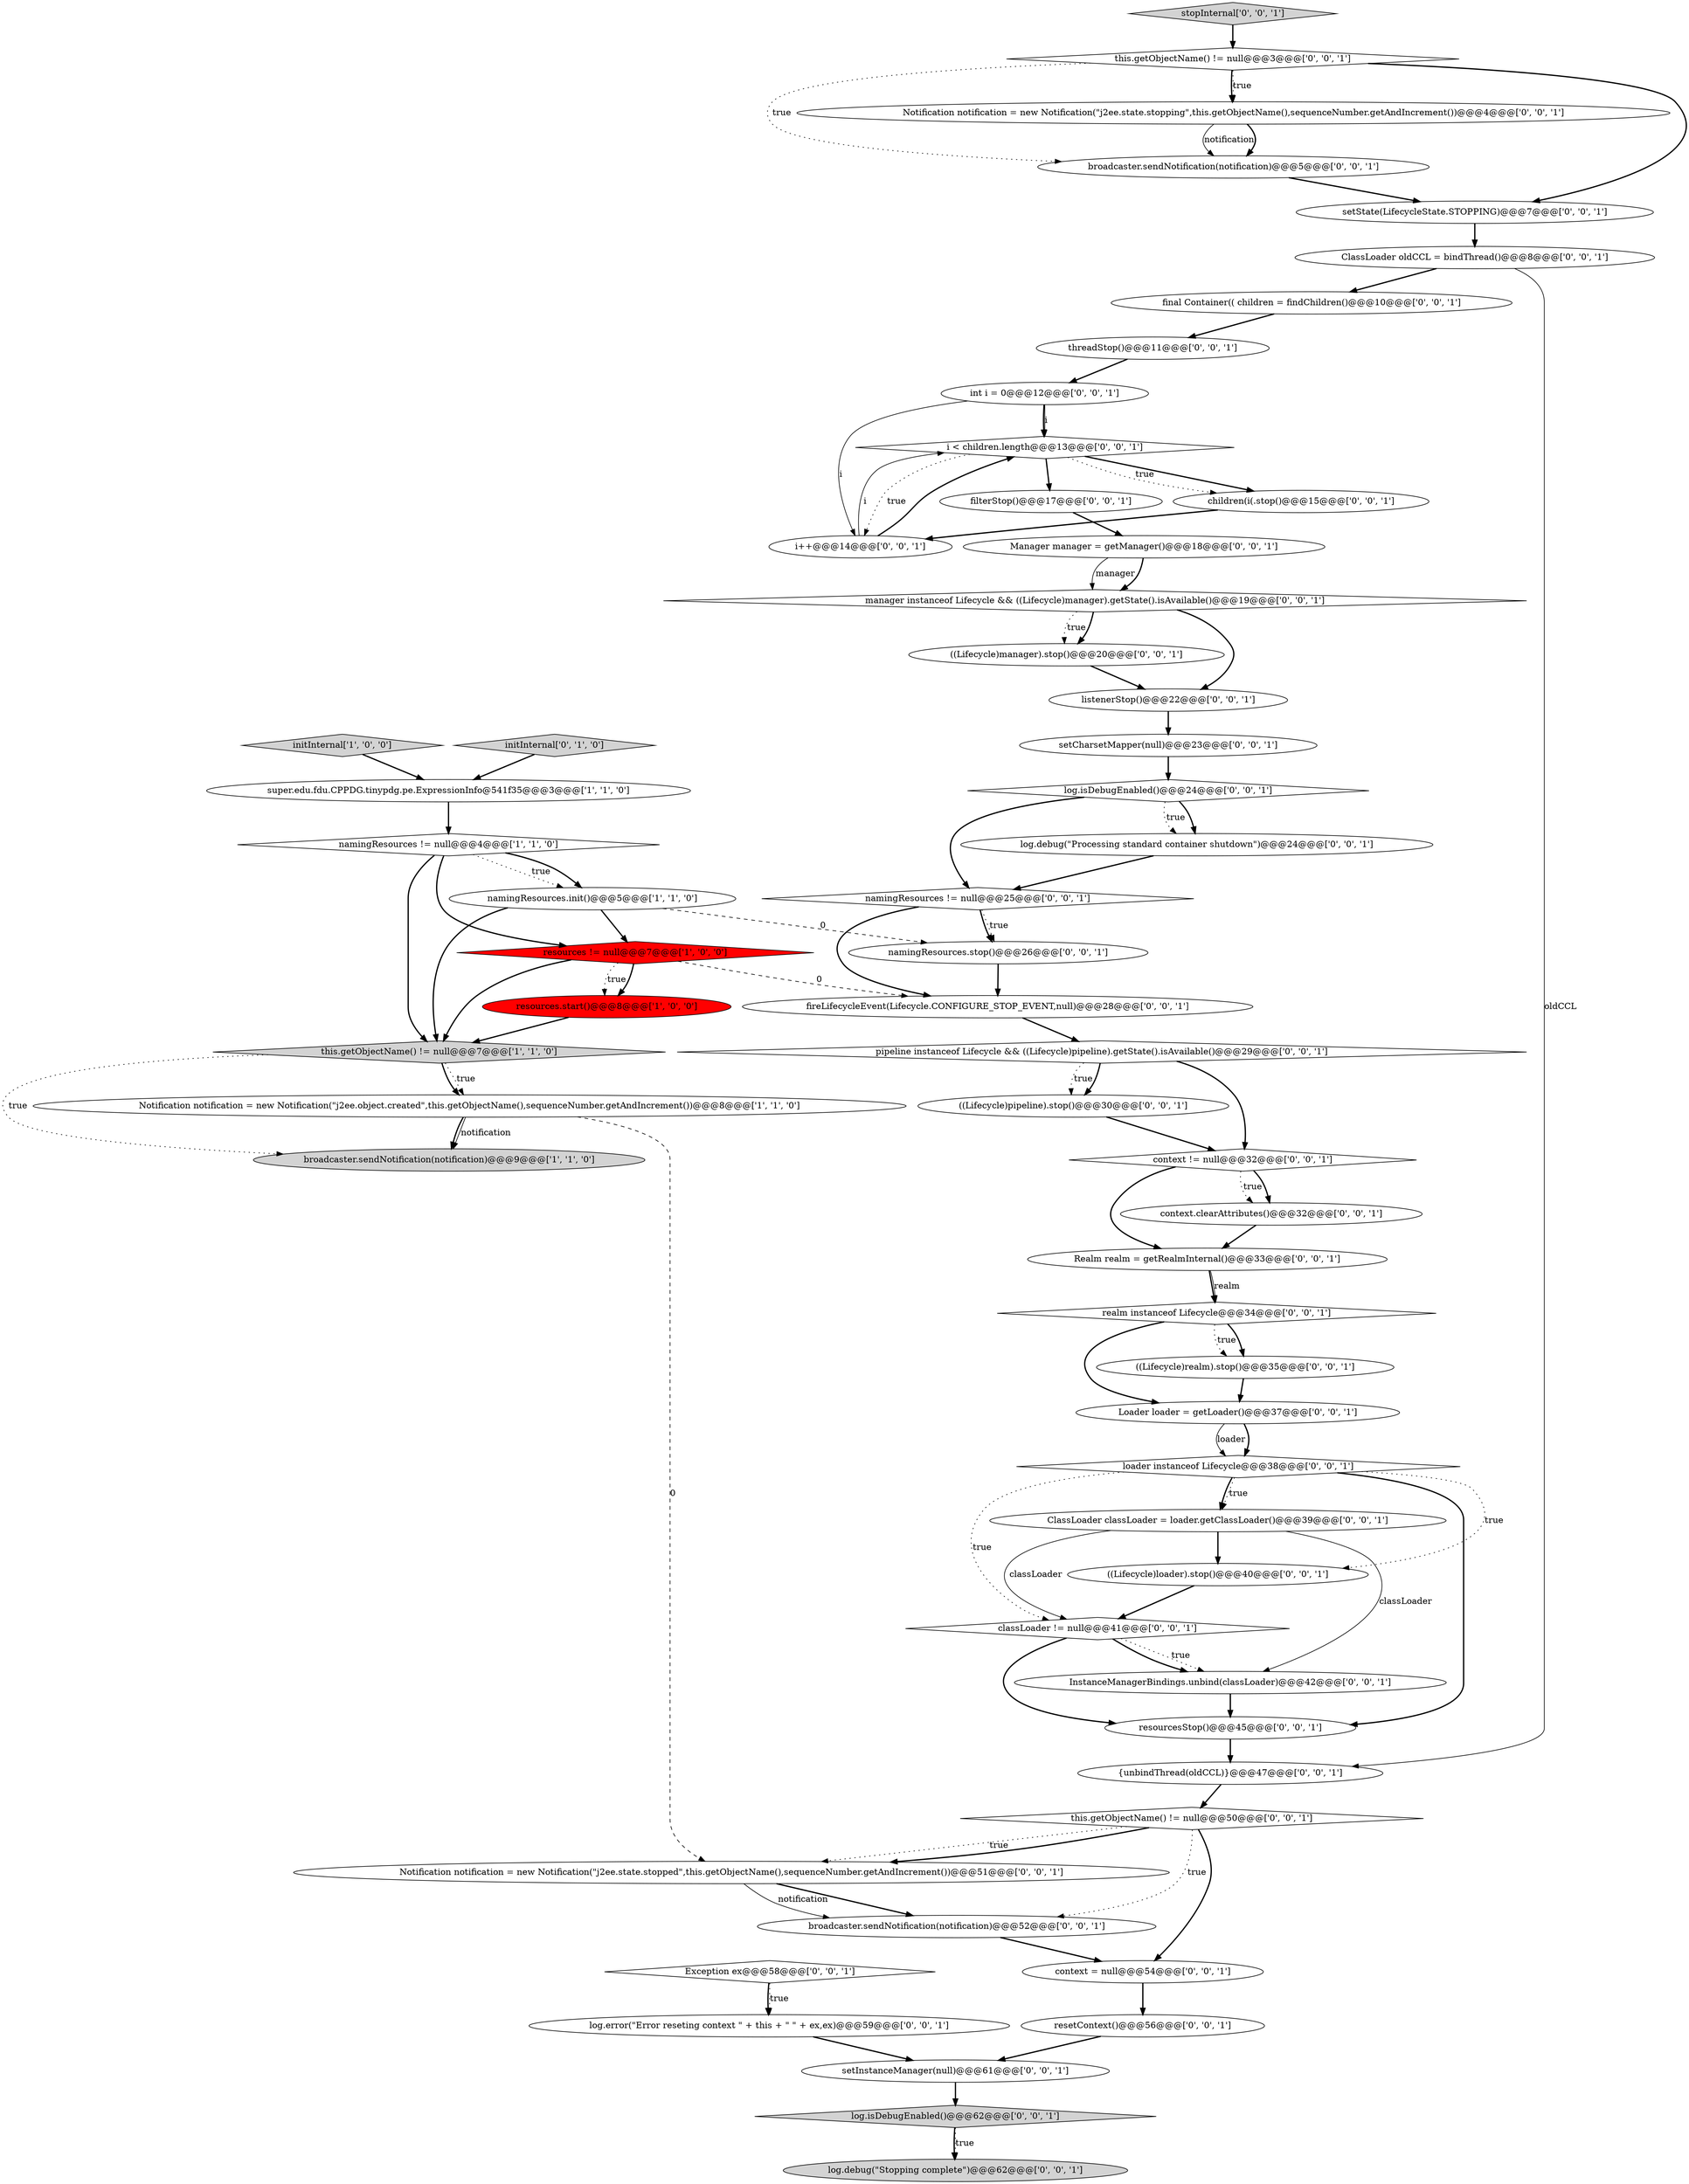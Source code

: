 digraph {
46 [style = filled, label = "i < children.length@@@13@@@['0', '0', '1']", fillcolor = white, shape = diamond image = "AAA0AAABBB3BBB"];
1 [style = filled, label = "broadcaster.sendNotification(notification)@@@9@@@['1', '1', '0']", fillcolor = lightgray, shape = ellipse image = "AAA0AAABBB1BBB"];
2 [style = filled, label = "initInternal['1', '0', '0']", fillcolor = lightgray, shape = diamond image = "AAA0AAABBB1BBB"];
39 [style = filled, label = "{unbindThread(oldCCL)}@@@47@@@['0', '0', '1']", fillcolor = white, shape = ellipse image = "AAA0AAABBB3BBB"];
55 [style = filled, label = "this.getObjectName() != null@@@50@@@['0', '0', '1']", fillcolor = white, shape = diamond image = "AAA0AAABBB3BBB"];
48 [style = filled, label = "filterStop()@@@17@@@['0', '0', '1']", fillcolor = white, shape = ellipse image = "AAA0AAABBB3BBB"];
17 [style = filled, label = "Loader loader = getLoader()@@@37@@@['0', '0', '1']", fillcolor = white, shape = ellipse image = "AAA0AAABBB3BBB"];
38 [style = filled, label = "children(i(.stop()@@@15@@@['0', '0', '1']", fillcolor = white, shape = ellipse image = "AAA0AAABBB3BBB"];
50 [style = filled, label = "this.getObjectName() != null@@@3@@@['0', '0', '1']", fillcolor = white, shape = diamond image = "AAA0AAABBB3BBB"];
6 [style = filled, label = "this.getObjectName() != null@@@7@@@['1', '1', '0']", fillcolor = lightgray, shape = diamond image = "AAA0AAABBB1BBB"];
19 [style = filled, label = "((Lifecycle)pipeline).stop()@@@30@@@['0', '0', '1']", fillcolor = white, shape = ellipse image = "AAA0AAABBB3BBB"];
9 [style = filled, label = "initInternal['0', '1', '0']", fillcolor = lightgray, shape = diamond image = "AAA0AAABBB2BBB"];
10 [style = filled, label = "ClassLoader classLoader = loader.getClassLoader()@@@39@@@['0', '0', '1']", fillcolor = white, shape = ellipse image = "AAA0AAABBB3BBB"];
3 [style = filled, label = "super.edu.fdu.CPPDG.tinypdg.pe.ExpressionInfo@541f35@@@3@@@['1', '1', '0']", fillcolor = white, shape = ellipse image = "AAA0AAABBB1BBB"];
28 [style = filled, label = "setInstanceManager(null)@@@61@@@['0', '0', '1']", fillcolor = white, shape = ellipse image = "AAA0AAABBB3BBB"];
29 [style = filled, label = "ClassLoader oldCCL = bindThread()@@@8@@@['0', '0', '1']", fillcolor = white, shape = ellipse image = "AAA0AAABBB3BBB"];
22 [style = filled, label = "log.isDebugEnabled()@@@24@@@['0', '0', '1']", fillcolor = white, shape = diamond image = "AAA0AAABBB3BBB"];
40 [style = filled, label = "setCharsetMapper(null)@@@23@@@['0', '0', '1']", fillcolor = white, shape = ellipse image = "AAA0AAABBB3BBB"];
12 [style = filled, label = "InstanceManagerBindings.unbind(classLoader)@@@42@@@['0', '0', '1']", fillcolor = white, shape = ellipse image = "AAA0AAABBB3BBB"];
31 [style = filled, label = "manager instanceof Lifecycle && ((Lifecycle)manager).getState().isAvailable()@@@19@@@['0', '0', '1']", fillcolor = white, shape = diamond image = "AAA0AAABBB3BBB"];
36 [style = filled, label = "loader instanceof Lifecycle@@@38@@@['0', '0', '1']", fillcolor = white, shape = diamond image = "AAA0AAABBB3BBB"];
54 [style = filled, label = "((Lifecycle)loader).stop()@@@40@@@['0', '0', '1']", fillcolor = white, shape = ellipse image = "AAA0AAABBB3BBB"];
7 [style = filled, label = "namingResources.init()@@@5@@@['1', '1', '0']", fillcolor = white, shape = ellipse image = "AAA0AAABBB1BBB"];
0 [style = filled, label = "Notification notification = new Notification(\"j2ee.object.created\",this.getObjectName(),sequenceNumber.getAndIncrement())@@@8@@@['1', '1', '0']", fillcolor = white, shape = ellipse image = "AAA0AAABBB1BBB"];
32 [style = filled, label = "log.error(\"Error reseting context \" + this + \" \" + ex,ex)@@@59@@@['0', '0', '1']", fillcolor = white, shape = ellipse image = "AAA0AAABBB3BBB"];
42 [style = filled, label = "Notification notification = new Notification(\"j2ee.state.stopped\",this.getObjectName(),sequenceNumber.getAndIncrement())@@@51@@@['0', '0', '1']", fillcolor = white, shape = ellipse image = "AAA0AAABBB3BBB"];
41 [style = filled, label = "final Container(( children = findChildren()@@@10@@@['0', '0', '1']", fillcolor = white, shape = ellipse image = "AAA0AAABBB3BBB"];
45 [style = filled, label = "broadcaster.sendNotification(notification)@@@52@@@['0', '0', '1']", fillcolor = white, shape = ellipse image = "AAA0AAABBB3BBB"];
16 [style = filled, label = "realm instanceof Lifecycle@@@34@@@['0', '0', '1']", fillcolor = white, shape = diamond image = "AAA0AAABBB3BBB"];
4 [style = filled, label = "namingResources != null@@@4@@@['1', '1', '0']", fillcolor = white, shape = diamond image = "AAA0AAABBB1BBB"];
15 [style = filled, label = "((Lifecycle)manager).stop()@@@20@@@['0', '0', '1']", fillcolor = white, shape = ellipse image = "AAA0AAABBB3BBB"];
24 [style = filled, label = "Realm realm = getRealmInternal()@@@33@@@['0', '0', '1']", fillcolor = white, shape = ellipse image = "AAA0AAABBB3BBB"];
33 [style = filled, label = "Manager manager = getManager()@@@18@@@['0', '0', '1']", fillcolor = white, shape = ellipse image = "AAA0AAABBB3BBB"];
18 [style = filled, label = "threadStop()@@@11@@@['0', '0', '1']", fillcolor = white, shape = ellipse image = "AAA0AAABBB3BBB"];
43 [style = filled, label = "namingResources.stop()@@@26@@@['0', '0', '1']", fillcolor = white, shape = ellipse image = "AAA0AAABBB3BBB"];
35 [style = filled, label = "resetContext()@@@56@@@['0', '0', '1']", fillcolor = white, shape = ellipse image = "AAA0AAABBB3BBB"];
5 [style = filled, label = "resources != null@@@7@@@['1', '0', '0']", fillcolor = red, shape = diamond image = "AAA1AAABBB1BBB"];
25 [style = filled, label = "listenerStop()@@@22@@@['0', '0', '1']", fillcolor = white, shape = ellipse image = "AAA0AAABBB3BBB"];
53 [style = filled, label = "int i = 0@@@12@@@['0', '0', '1']", fillcolor = white, shape = ellipse image = "AAA0AAABBB3BBB"];
57 [style = filled, label = "pipeline instanceof Lifecycle && ((Lifecycle)pipeline).getState().isAvailable()@@@29@@@['0', '0', '1']", fillcolor = white, shape = diamond image = "AAA0AAABBB3BBB"];
49 [style = filled, label = "Notification notification = new Notification(\"j2ee.state.stopping\",this.getObjectName(),sequenceNumber.getAndIncrement())@@@4@@@['0', '0', '1']", fillcolor = white, shape = ellipse image = "AAA0AAABBB3BBB"];
30 [style = filled, label = "Exception ex@@@58@@@['0', '0', '1']", fillcolor = white, shape = diamond image = "AAA0AAABBB3BBB"];
37 [style = filled, label = "log.debug(\"Processing standard container shutdown\")@@@24@@@['0', '0', '1']", fillcolor = white, shape = ellipse image = "AAA0AAABBB3BBB"];
47 [style = filled, label = "stopInternal['0', '0', '1']", fillcolor = lightgray, shape = diamond image = "AAA0AAABBB3BBB"];
51 [style = filled, label = "namingResources != null@@@25@@@['0', '0', '1']", fillcolor = white, shape = diamond image = "AAA0AAABBB3BBB"];
8 [style = filled, label = "resources.start()@@@8@@@['1', '0', '0']", fillcolor = red, shape = ellipse image = "AAA1AAABBB1BBB"];
21 [style = filled, label = "i++@@@14@@@['0', '0', '1']", fillcolor = white, shape = ellipse image = "AAA0AAABBB3BBB"];
34 [style = filled, label = "resourcesStop()@@@45@@@['0', '0', '1']", fillcolor = white, shape = ellipse image = "AAA0AAABBB3BBB"];
13 [style = filled, label = "((Lifecycle)realm).stop()@@@35@@@['0', '0', '1']", fillcolor = white, shape = ellipse image = "AAA0AAABBB3BBB"];
26 [style = filled, label = "log.isDebugEnabled()@@@62@@@['0', '0', '1']", fillcolor = lightgray, shape = diamond image = "AAA0AAABBB3BBB"];
11 [style = filled, label = "context.clearAttributes()@@@32@@@['0', '0', '1']", fillcolor = white, shape = ellipse image = "AAA0AAABBB3BBB"];
56 [style = filled, label = "log.debug(\"Stopping complete\")@@@62@@@['0', '0', '1']", fillcolor = lightgray, shape = ellipse image = "AAA0AAABBB3BBB"];
14 [style = filled, label = "classLoader != null@@@41@@@['0', '0', '1']", fillcolor = white, shape = diamond image = "AAA0AAABBB3BBB"];
52 [style = filled, label = "context = null@@@54@@@['0', '0', '1']", fillcolor = white, shape = ellipse image = "AAA0AAABBB3BBB"];
27 [style = filled, label = "setState(LifecycleState.STOPPING)@@@7@@@['0', '0', '1']", fillcolor = white, shape = ellipse image = "AAA0AAABBB3BBB"];
20 [style = filled, label = "broadcaster.sendNotification(notification)@@@5@@@['0', '0', '1']", fillcolor = white, shape = ellipse image = "AAA0AAABBB3BBB"];
44 [style = filled, label = "context != null@@@32@@@['0', '0', '1']", fillcolor = white, shape = diamond image = "AAA0AAABBB3BBB"];
23 [style = filled, label = "fireLifecycleEvent(Lifecycle.CONFIGURE_STOP_EVENT,null)@@@28@@@['0', '0', '1']", fillcolor = white, shape = ellipse image = "AAA0AAABBB3BBB"];
33->31 [style = solid, label="manager"];
29->39 [style = solid, label="oldCCL"];
49->20 [style = solid, label="notification"];
16->13 [style = dotted, label="true"];
42->45 [style = bold, label=""];
15->25 [style = bold, label=""];
22->37 [style = bold, label=""];
0->1 [style = solid, label="notification"];
10->54 [style = bold, label=""];
6->1 [style = dotted, label="true"];
4->7 [style = dotted, label="true"];
8->6 [style = bold, label=""];
10->12 [style = solid, label="classLoader"];
46->48 [style = bold, label=""];
3->4 [style = bold, label=""];
43->23 [style = bold, label=""];
26->56 [style = bold, label=""];
23->57 [style = bold, label=""];
20->27 [style = bold, label=""];
55->45 [style = dotted, label="true"];
19->44 [style = bold, label=""];
17->36 [style = bold, label=""];
42->45 [style = solid, label="notification"];
21->46 [style = bold, label=""];
13->17 [style = bold, label=""];
26->56 [style = dotted, label="true"];
0->42 [style = dashed, label="0"];
40->22 [style = bold, label=""];
21->46 [style = solid, label="i"];
6->0 [style = dotted, label="true"];
51->43 [style = dotted, label="true"];
57->19 [style = dotted, label="true"];
36->14 [style = dotted, label="true"];
25->40 [style = bold, label=""];
36->54 [style = dotted, label="true"];
52->35 [style = bold, label=""];
46->38 [style = bold, label=""];
14->12 [style = dotted, label="true"];
51->23 [style = bold, label=""];
5->23 [style = dashed, label="0"];
7->43 [style = dashed, label="0"];
16->17 [style = bold, label=""];
50->49 [style = bold, label=""];
44->11 [style = dotted, label="true"];
35->28 [style = bold, label=""];
7->5 [style = bold, label=""];
5->6 [style = bold, label=""];
7->6 [style = bold, label=""];
31->15 [style = dotted, label="true"];
30->32 [style = dotted, label="true"];
48->33 [style = bold, label=""];
46->21 [style = dotted, label="true"];
27->29 [style = bold, label=""];
5->8 [style = dotted, label="true"];
45->52 [style = bold, label=""];
53->21 [style = solid, label="i"];
50->49 [style = dotted, label="true"];
16->13 [style = bold, label=""];
31->25 [style = bold, label=""];
50->27 [style = bold, label=""];
2->3 [style = bold, label=""];
57->19 [style = bold, label=""];
55->42 [style = dotted, label="true"];
22->37 [style = dotted, label="true"];
30->32 [style = bold, label=""];
28->26 [style = bold, label=""];
11->24 [style = bold, label=""];
55->42 [style = bold, label=""];
4->7 [style = bold, label=""];
47->50 [style = bold, label=""];
53->46 [style = bold, label=""];
22->51 [style = bold, label=""];
10->14 [style = solid, label="classLoader"];
0->1 [style = bold, label=""];
34->39 [style = bold, label=""];
9->3 [style = bold, label=""];
51->43 [style = bold, label=""];
55->52 [style = bold, label=""];
44->24 [style = bold, label=""];
46->38 [style = dotted, label="true"];
4->5 [style = bold, label=""];
41->18 [style = bold, label=""];
49->20 [style = bold, label=""];
36->34 [style = bold, label=""];
54->14 [style = bold, label=""];
53->46 [style = solid, label="i"];
36->10 [style = bold, label=""];
5->8 [style = bold, label=""];
50->20 [style = dotted, label="true"];
39->55 [style = bold, label=""];
4->6 [style = bold, label=""];
37->51 [style = bold, label=""];
29->41 [style = bold, label=""];
17->36 [style = solid, label="loader"];
18->53 [style = bold, label=""];
14->34 [style = bold, label=""];
12->34 [style = bold, label=""];
6->0 [style = bold, label=""];
31->15 [style = bold, label=""];
24->16 [style = solid, label="realm"];
36->10 [style = dotted, label="true"];
24->16 [style = bold, label=""];
14->12 [style = bold, label=""];
33->31 [style = bold, label=""];
38->21 [style = bold, label=""];
44->11 [style = bold, label=""];
57->44 [style = bold, label=""];
32->28 [style = bold, label=""];
}
